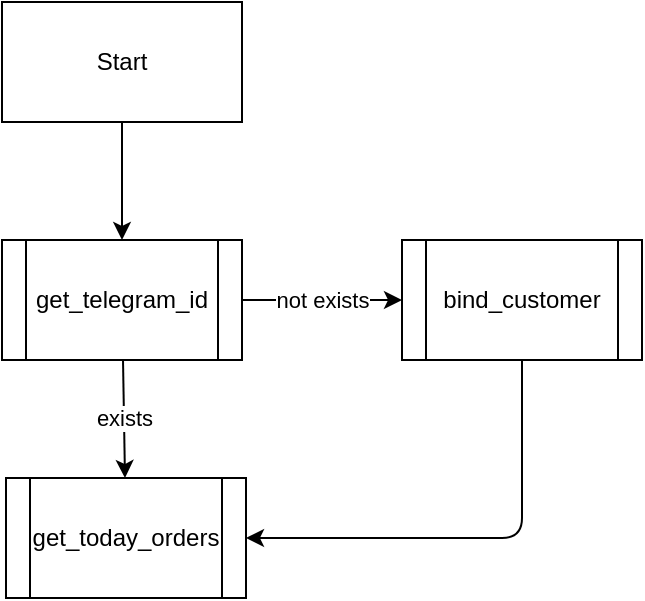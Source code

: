 <mxfile>
    <diagram id="KzWbFNTUzXUTeeO1RjBS" name="Page-1">
        <mxGraphModel dx="662" dy="232" grid="0" gridSize="10" guides="1" tooltips="1" connect="1" arrows="1" fold="1" page="1" pageScale="1" pageWidth="850" pageHeight="1100" math="0" shadow="0">
            <root>
                <mxCell id="0"/>
                <mxCell id="1" parent="0"/>
                <mxCell id="4" value="" style="edgeStyle=none;html=1;" parent="1" source="2" target="3" edge="1">
                    <mxGeometry relative="1" as="geometry"/>
                </mxCell>
                <mxCell id="2" value="Start" style="rounded=0;whiteSpace=wrap;html=1;" parent="1" vertex="1">
                    <mxGeometry x="365" y="43" width="120" height="60" as="geometry"/>
                </mxCell>
                <mxCell id="6" value="exists" style="edgeStyle=none;html=1;" parent="1" source="3" target="5" edge="1">
                    <mxGeometry relative="1" as="geometry"/>
                </mxCell>
                <mxCell id="8" value="not exists" style="edgeStyle=none;html=1;entryX=0;entryY=0.5;entryDx=0;entryDy=0;" parent="1" source="3" target="7" edge="1">
                    <mxGeometry relative="1" as="geometry"/>
                </mxCell>
                <mxCell id="3" value="get_telegram_id" style="shape=process;whiteSpace=wrap;html=1;backgroundOutline=1;" parent="1" vertex="1">
                    <mxGeometry x="365" y="162" width="120" height="60" as="geometry"/>
                </mxCell>
                <mxCell id="5" value="get_today_orders" style="shape=process;whiteSpace=wrap;html=1;backgroundOutline=1;" parent="1" vertex="1">
                    <mxGeometry x="367" y="281" width="120" height="60" as="geometry"/>
                </mxCell>
                <mxCell id="10" style="edgeStyle=elbowEdgeStyle;elbow=vertical;html=1;entryX=1;entryY=0.5;entryDx=0;entryDy=0;" parent="1" source="7" target="5" edge="1">
                    <mxGeometry relative="1" as="geometry">
                        <Array as="points">
                            <mxPoint x="554" y="311"/>
                        </Array>
                    </mxGeometry>
                </mxCell>
                <mxCell id="7" value="bind_customer" style="shape=process;whiteSpace=wrap;html=1;backgroundOutline=1;" parent="1" vertex="1">
                    <mxGeometry x="565" y="162" width="120" height="60" as="geometry"/>
                </mxCell>
            </root>
        </mxGraphModel>
    </diagram>
    <diagram id="u-MeqiF_hXEUR6dWvZM7" name="FMS">
        <mxGraphModel dx="1529" dy="663" grid="1" gridSize="10" guides="1" tooltips="1" connect="1" arrows="1" fold="1" page="1" pageScale="1" pageWidth="850" pageHeight="1100" math="0" shadow="0">
            <root>
                <mxCell id="0"/>
                <mxCell id="1" parent="0"/>
                <mxCell id="6IOknanZCxSgQxhsyNbT-15" value="" style="edgeStyle=orthogonalEdgeStyle;curved=1;html=1;elbow=vertical;" edge="1" parent="1" source="6IOknanZCxSgQxhsyNbT-1" target="6IOknanZCxSgQxhsyNbT-14">
                    <mxGeometry relative="1" as="geometry"/>
                </mxCell>
                <mxCell id="6IOknanZCxSgQxhsyNbT-1" value="Start" style="rounded=0;whiteSpace=wrap;html=1;fillColor=#6d8764;fontColor=#ffffff;strokeColor=#3A5431;" vertex="1" parent="1">
                    <mxGeometry x="135" y="80" width="120" height="60" as="geometry"/>
                </mxCell>
                <mxCell id="6IOknanZCxSgQxhsyNbT-19" value="True" style="edgeStyle=orthogonalEdgeStyle;curved=1;html=1;elbow=vertical;" edge="1" parent="1" source="6IOknanZCxSgQxhsyNbT-14" target="6IOknanZCxSgQxhsyNbT-18">
                    <mxGeometry relative="1" as="geometry"/>
                </mxCell>
                <mxCell id="6IOknanZCxSgQxhsyNbT-32" value="False" style="edgeStyle=orthogonalEdgeStyle;curved=1;html=1;elbow=vertical;" edge="1" parent="1" source="6IOknanZCxSgQxhsyNbT-14" target="6IOknanZCxSgQxhsyNbT-31">
                    <mxGeometry relative="1" as="geometry"/>
                </mxCell>
                <mxCell id="6IOknanZCxSgQxhsyNbT-14" value="authorized user" style="whiteSpace=wrap;html=1;rounded=0;fillColor=#e3c800;fontColor=#000000;strokeColor=#B09500;" vertex="1" parent="1">
                    <mxGeometry x="355" y="80" width="120" height="60" as="geometry"/>
                </mxCell>
                <mxCell id="6IOknanZCxSgQxhsyNbT-26" value="False" style="edgeStyle=orthogonalEdgeStyle;curved=1;html=1;elbow=vertical;" edge="1" parent="1" source="6IOknanZCxSgQxhsyNbT-18" target="6IOknanZCxSgQxhsyNbT-25">
                    <mxGeometry relative="1" as="geometry"/>
                </mxCell>
                <mxCell id="6IOknanZCxSgQxhsyNbT-28" value="True" style="edgeStyle=orthogonalEdgeStyle;curved=1;html=1;elbow=vertical;" edge="1" parent="1" source="6IOknanZCxSgQxhsyNbT-18" target="6IOknanZCxSgQxhsyNbT-27">
                    <mxGeometry relative="1" as="geometry"/>
                </mxCell>
                <mxCell id="6IOknanZCxSgQxhsyNbT-18" value="is_admin" style="rhombus;whiteSpace=wrap;html=1;rounded=0;fillColor=#fa6800;fontColor=#000000;strokeColor=#C73500;" vertex="1" parent="1">
                    <mxGeometry x="375" y="210" width="80" height="80" as="geometry"/>
                </mxCell>
                <mxCell id="6IOknanZCxSgQxhsyNbT-25" value="get_today_orders" style="shape=process;whiteSpace=wrap;html=1;backgroundOutline=1;rounded=0;fillColor=#a0522d;fontColor=#ffffff;strokeColor=#6D1F00;" vertex="1" parent="1">
                    <mxGeometry x="135" y="220" width="120" height="60" as="geometry"/>
                </mxCell>
                <mxCell id="6IOknanZCxSgQxhsyNbT-27" value="get_admin_func" style="shape=process;whiteSpace=wrap;html=1;backgroundOutline=1;rounded=0;fillColor=#a0522d;fontColor=#ffffff;strokeColor=#6D1F00;" vertex="1" parent="1">
                    <mxGeometry x="595" y="220" width="120" height="60" as="geometry"/>
                </mxCell>
                <mxCell id="6IOknanZCxSgQxhsyNbT-31" value="add_telegram" style="shape=process;whiteSpace=wrap;html=1;backgroundOutline=1;rounded=0;fillColor=#a0522d;fontColor=#ffffff;strokeColor=#6D1F00;" vertex="1" parent="1">
                    <mxGeometry x="595" y="80" width="120" height="60" as="geometry"/>
                </mxCell>
            </root>
        </mxGraphModel>
    </diagram>
</mxfile>